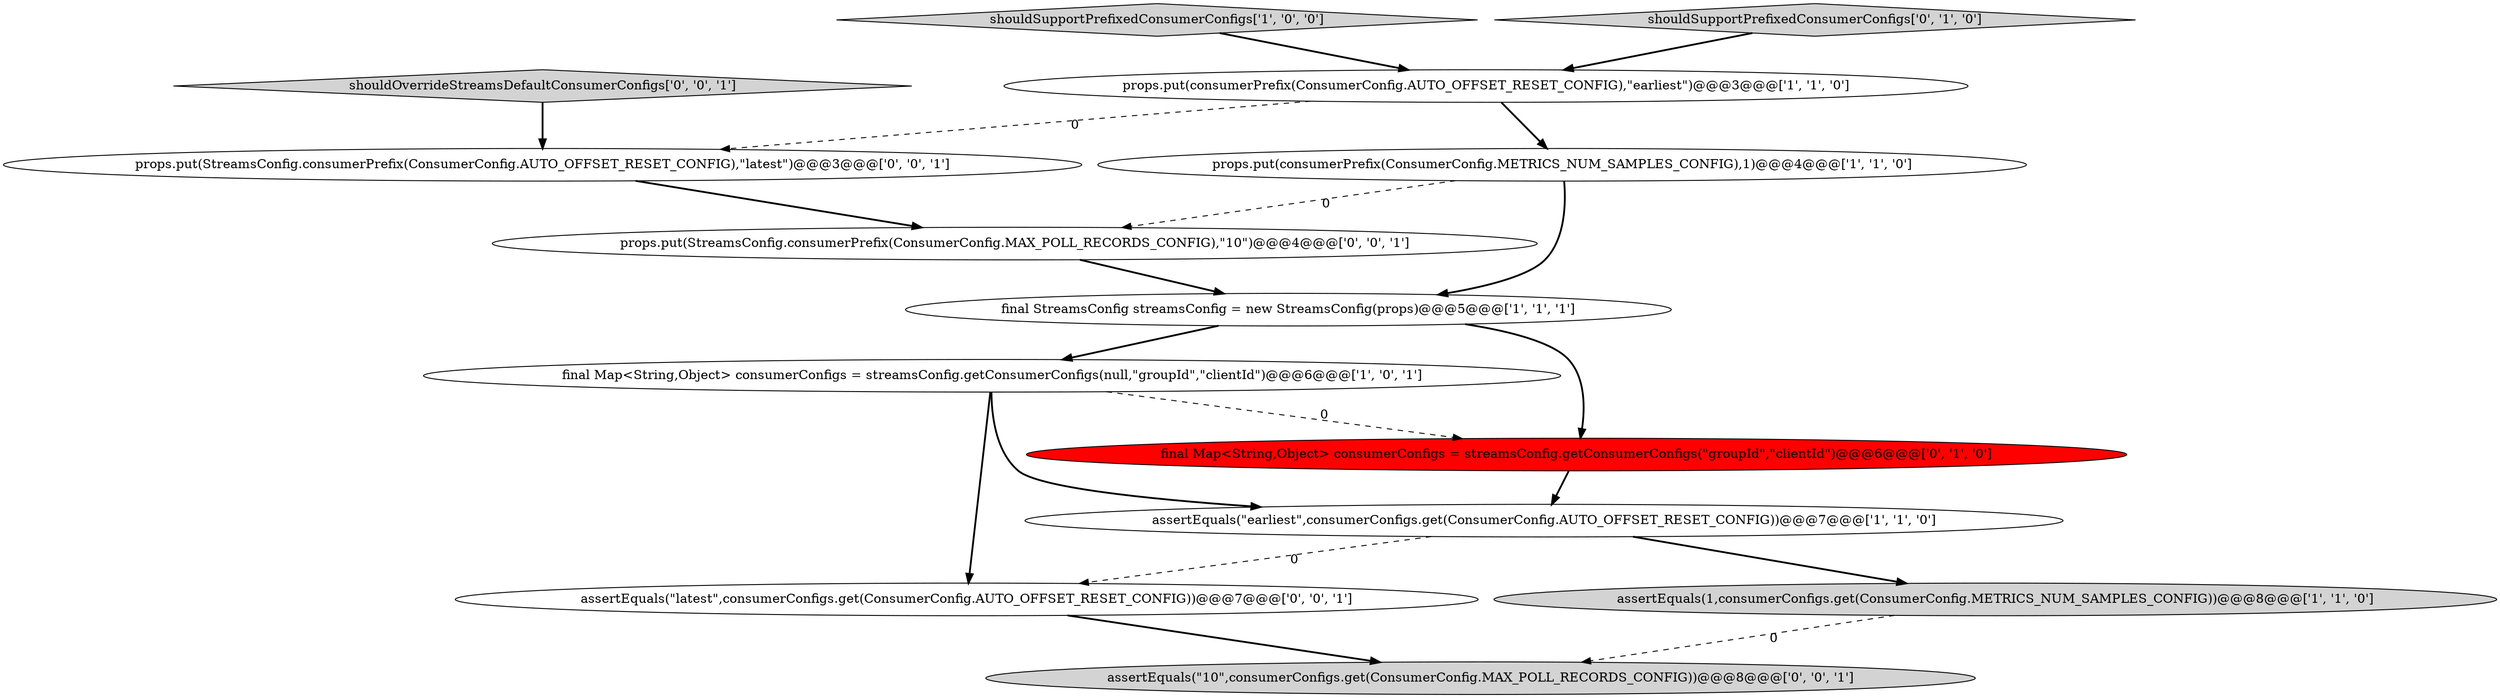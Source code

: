 digraph {
4 [style = filled, label = "props.put(consumerPrefix(ConsumerConfig.AUTO_OFFSET_RESET_CONFIG),\"earliest\")@@@3@@@['1', '1', '0']", fillcolor = white, shape = ellipse image = "AAA0AAABBB1BBB"];
6 [style = filled, label = "shouldSupportPrefixedConsumerConfigs['1', '0', '0']", fillcolor = lightgray, shape = diamond image = "AAA0AAABBB1BBB"];
8 [style = filled, label = "shouldSupportPrefixedConsumerConfigs['0', '1', '0']", fillcolor = lightgray, shape = diamond image = "AAA0AAABBB2BBB"];
12 [style = filled, label = "shouldOverrideStreamsDefaultConsumerConfigs['0', '0', '1']", fillcolor = lightgray, shape = diamond image = "AAA0AAABBB3BBB"];
1 [style = filled, label = "final StreamsConfig streamsConfig = new StreamsConfig(props)@@@5@@@['1', '1', '1']", fillcolor = white, shape = ellipse image = "AAA0AAABBB1BBB"];
3 [style = filled, label = "final Map<String,Object> consumerConfigs = streamsConfig.getConsumerConfigs(null,\"groupId\",\"clientId\")@@@6@@@['1', '0', '1']", fillcolor = white, shape = ellipse image = "AAA0AAABBB1BBB"];
10 [style = filled, label = "assertEquals(\"10\",consumerConfigs.get(ConsumerConfig.MAX_POLL_RECORDS_CONFIG))@@@8@@@['0', '0', '1']", fillcolor = lightgray, shape = ellipse image = "AAA0AAABBB3BBB"];
2 [style = filled, label = "assertEquals(\"earliest\",consumerConfigs.get(ConsumerConfig.AUTO_OFFSET_RESET_CONFIG))@@@7@@@['1', '1', '0']", fillcolor = white, shape = ellipse image = "AAA0AAABBB1BBB"];
9 [style = filled, label = "props.put(StreamsConfig.consumerPrefix(ConsumerConfig.AUTO_OFFSET_RESET_CONFIG),\"latest\")@@@3@@@['0', '0', '1']", fillcolor = white, shape = ellipse image = "AAA0AAABBB3BBB"];
11 [style = filled, label = "props.put(StreamsConfig.consumerPrefix(ConsumerConfig.MAX_POLL_RECORDS_CONFIG),\"10\")@@@4@@@['0', '0', '1']", fillcolor = white, shape = ellipse image = "AAA0AAABBB3BBB"];
13 [style = filled, label = "assertEquals(\"latest\",consumerConfigs.get(ConsumerConfig.AUTO_OFFSET_RESET_CONFIG))@@@7@@@['0', '0', '1']", fillcolor = white, shape = ellipse image = "AAA0AAABBB3BBB"];
5 [style = filled, label = "props.put(consumerPrefix(ConsumerConfig.METRICS_NUM_SAMPLES_CONFIG),1)@@@4@@@['1', '1', '0']", fillcolor = white, shape = ellipse image = "AAA0AAABBB1BBB"];
7 [style = filled, label = "final Map<String,Object> consumerConfigs = streamsConfig.getConsumerConfigs(\"groupId\",\"clientId\")@@@6@@@['0', '1', '0']", fillcolor = red, shape = ellipse image = "AAA1AAABBB2BBB"];
0 [style = filled, label = "assertEquals(1,consumerConfigs.get(ConsumerConfig.METRICS_NUM_SAMPLES_CONFIG))@@@8@@@['1', '1', '0']", fillcolor = lightgray, shape = ellipse image = "AAA0AAABBB1BBB"];
1->3 [style = bold, label=""];
3->13 [style = bold, label=""];
13->10 [style = bold, label=""];
5->1 [style = bold, label=""];
6->4 [style = bold, label=""];
4->9 [style = dashed, label="0"];
2->0 [style = bold, label=""];
8->4 [style = bold, label=""];
9->11 [style = bold, label=""];
3->2 [style = bold, label=""];
5->11 [style = dashed, label="0"];
0->10 [style = dashed, label="0"];
12->9 [style = bold, label=""];
11->1 [style = bold, label=""];
4->5 [style = bold, label=""];
1->7 [style = bold, label=""];
7->2 [style = bold, label=""];
3->7 [style = dashed, label="0"];
2->13 [style = dashed, label="0"];
}
